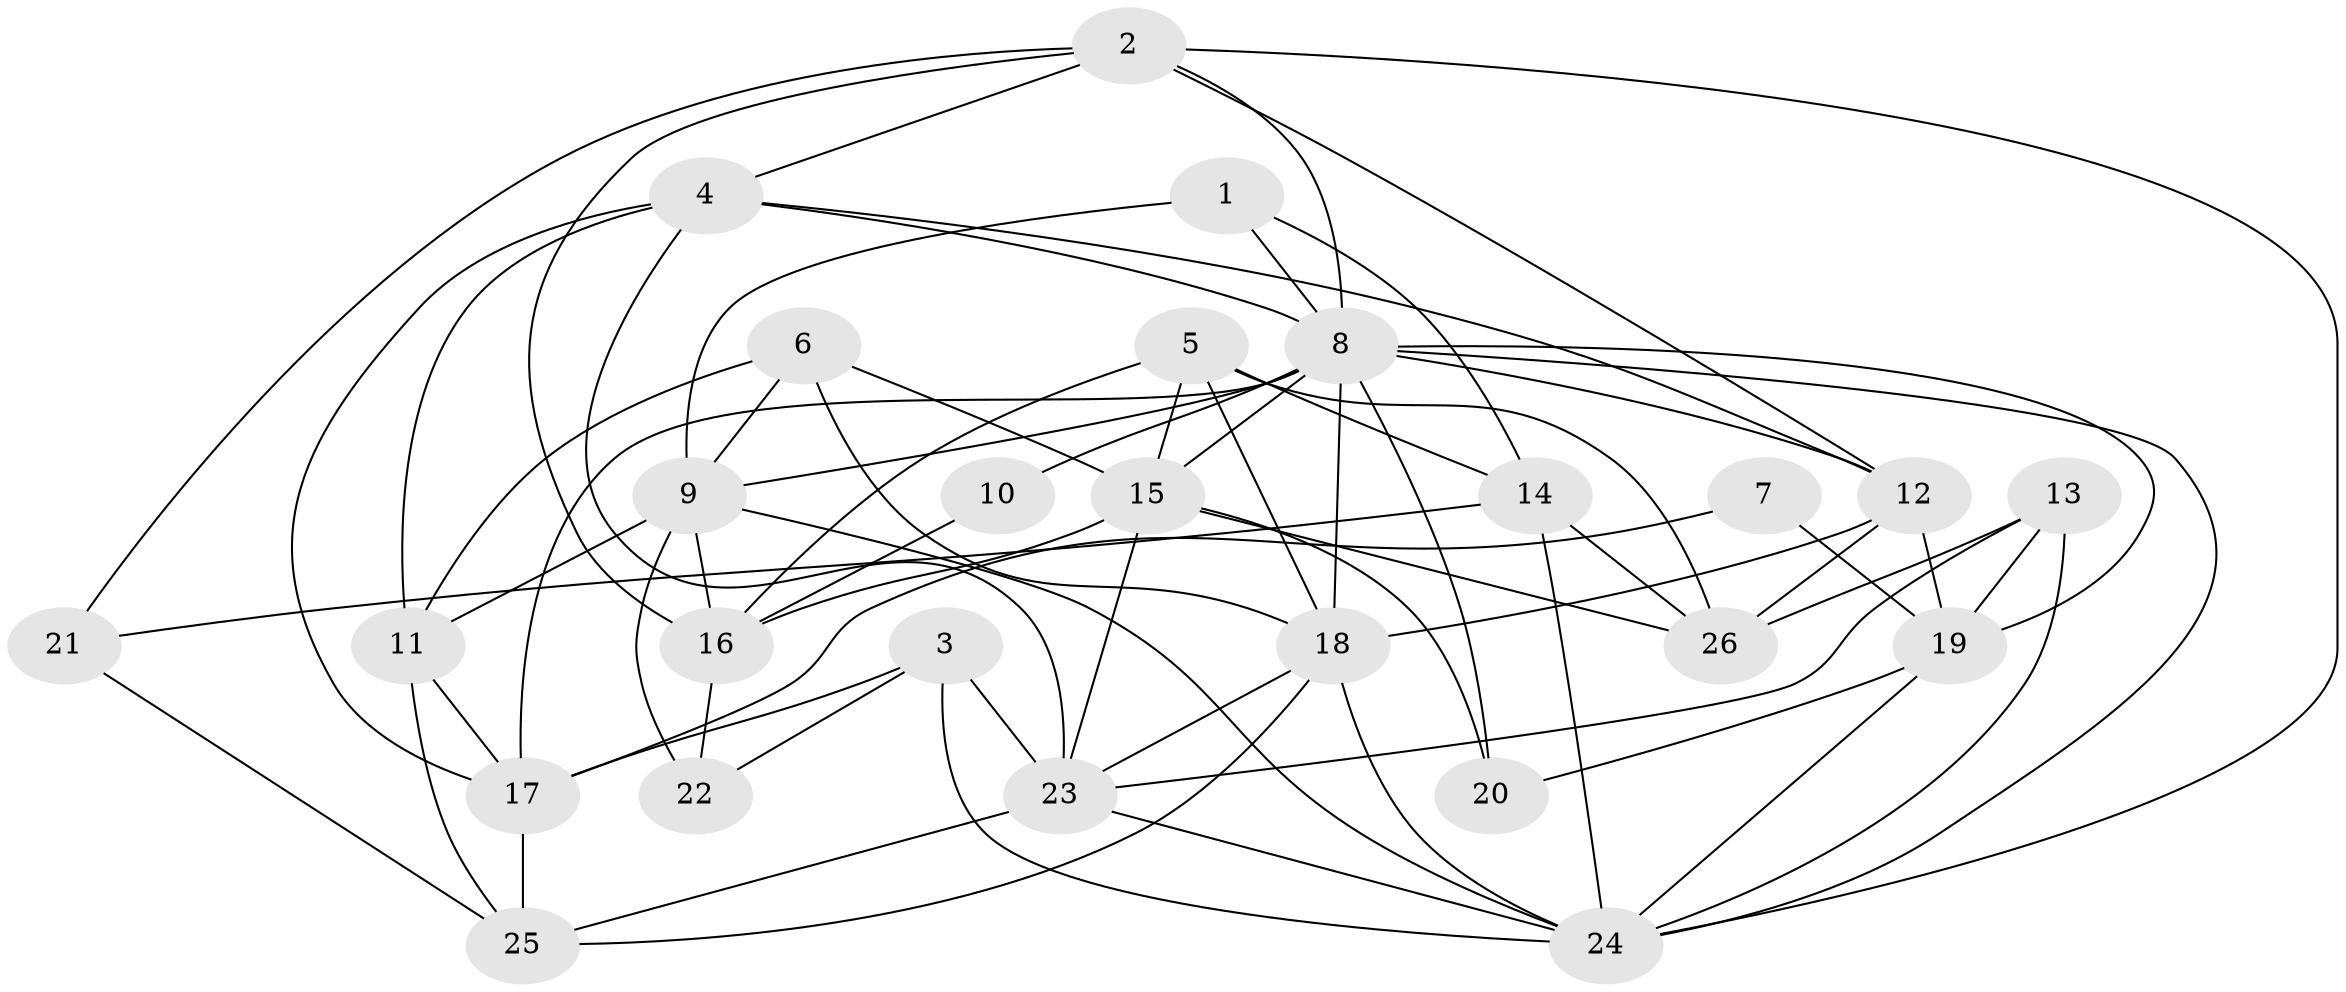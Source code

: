 // original degree distribution, {3: 0.2549019607843137, 4: 0.23529411764705882, 2: 0.1568627450980392, 6: 0.09803921568627451, 5: 0.21568627450980393, 7: 0.0196078431372549, 9: 0.0196078431372549}
// Generated by graph-tools (version 1.1) at 2025/50/03/09/25 03:50:03]
// undirected, 26 vertices, 69 edges
graph export_dot {
graph [start="1"]
  node [color=gray90,style=filled];
  1;
  2;
  3;
  4;
  5;
  6;
  7;
  8;
  9;
  10;
  11;
  12;
  13;
  14;
  15;
  16;
  17;
  18;
  19;
  20;
  21;
  22;
  23;
  24;
  25;
  26;
  1 -- 8 [weight=1.0];
  1 -- 9 [weight=1.0];
  1 -- 14 [weight=1.0];
  2 -- 4 [weight=1.0];
  2 -- 8 [weight=1.0];
  2 -- 12 [weight=1.0];
  2 -- 16 [weight=1.0];
  2 -- 21 [weight=1.0];
  2 -- 24 [weight=1.0];
  3 -- 17 [weight=1.0];
  3 -- 22 [weight=1.0];
  3 -- 23 [weight=1.0];
  3 -- 24 [weight=1.0];
  4 -- 8 [weight=1.0];
  4 -- 11 [weight=1.0];
  4 -- 12 [weight=1.0];
  4 -- 17 [weight=1.0];
  4 -- 23 [weight=1.0];
  5 -- 14 [weight=2.0];
  5 -- 15 [weight=1.0];
  5 -- 16 [weight=1.0];
  5 -- 18 [weight=1.0];
  5 -- 26 [weight=1.0];
  6 -- 9 [weight=1.0];
  6 -- 11 [weight=1.0];
  6 -- 15 [weight=1.0];
  6 -- 18 [weight=1.0];
  7 -- 17 [weight=1.0];
  7 -- 19 [weight=1.0];
  8 -- 9 [weight=1.0];
  8 -- 10 [weight=1.0];
  8 -- 12 [weight=1.0];
  8 -- 15 [weight=1.0];
  8 -- 17 [weight=1.0];
  8 -- 18 [weight=1.0];
  8 -- 19 [weight=1.0];
  8 -- 20 [weight=1.0];
  8 -- 24 [weight=1.0];
  9 -- 11 [weight=1.0];
  9 -- 16 [weight=1.0];
  9 -- 22 [weight=2.0];
  9 -- 24 [weight=1.0];
  10 -- 16 [weight=1.0];
  11 -- 17 [weight=1.0];
  11 -- 25 [weight=1.0];
  12 -- 18 [weight=1.0];
  12 -- 19 [weight=1.0];
  12 -- 26 [weight=1.0];
  13 -- 19 [weight=1.0];
  13 -- 23 [weight=1.0];
  13 -- 24 [weight=1.0];
  13 -- 26 [weight=1.0];
  14 -- 21 [weight=1.0];
  14 -- 24 [weight=1.0];
  14 -- 26 [weight=1.0];
  15 -- 16 [weight=2.0];
  15 -- 20 [weight=1.0];
  15 -- 23 [weight=1.0];
  15 -- 26 [weight=1.0];
  16 -- 22 [weight=1.0];
  17 -- 25 [weight=1.0];
  18 -- 23 [weight=1.0];
  18 -- 24 [weight=1.0];
  18 -- 25 [weight=1.0];
  19 -- 20 [weight=1.0];
  19 -- 24 [weight=1.0];
  21 -- 25 [weight=1.0];
  23 -- 24 [weight=1.0];
  23 -- 25 [weight=1.0];
}
